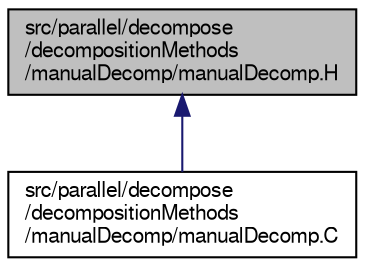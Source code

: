 digraph "src/parallel/decompose/decompositionMethods/manualDecomp/manualDecomp.H"
{
  bgcolor="transparent";
  edge [fontname="FreeSans",fontsize="10",labelfontname="FreeSans",labelfontsize="10"];
  node [fontname="FreeSans",fontsize="10",shape=record];
  Node223 [label="src/parallel/decompose\l/decompositionMethods\l/manualDecomp/manualDecomp.H",height=0.2,width=0.4,color="black", fillcolor="grey75", style="filled", fontcolor="black"];
  Node223 -> Node224 [dir="back",color="midnightblue",fontsize="10",style="solid",fontname="FreeSans"];
  Node224 [label="src/parallel/decompose\l/decompositionMethods\l/manualDecomp/manualDecomp.C",height=0.2,width=0.4,color="black",URL="$a13004.html",tooltip="Decomposition given a cell-to-processor association in a file. "];
}
